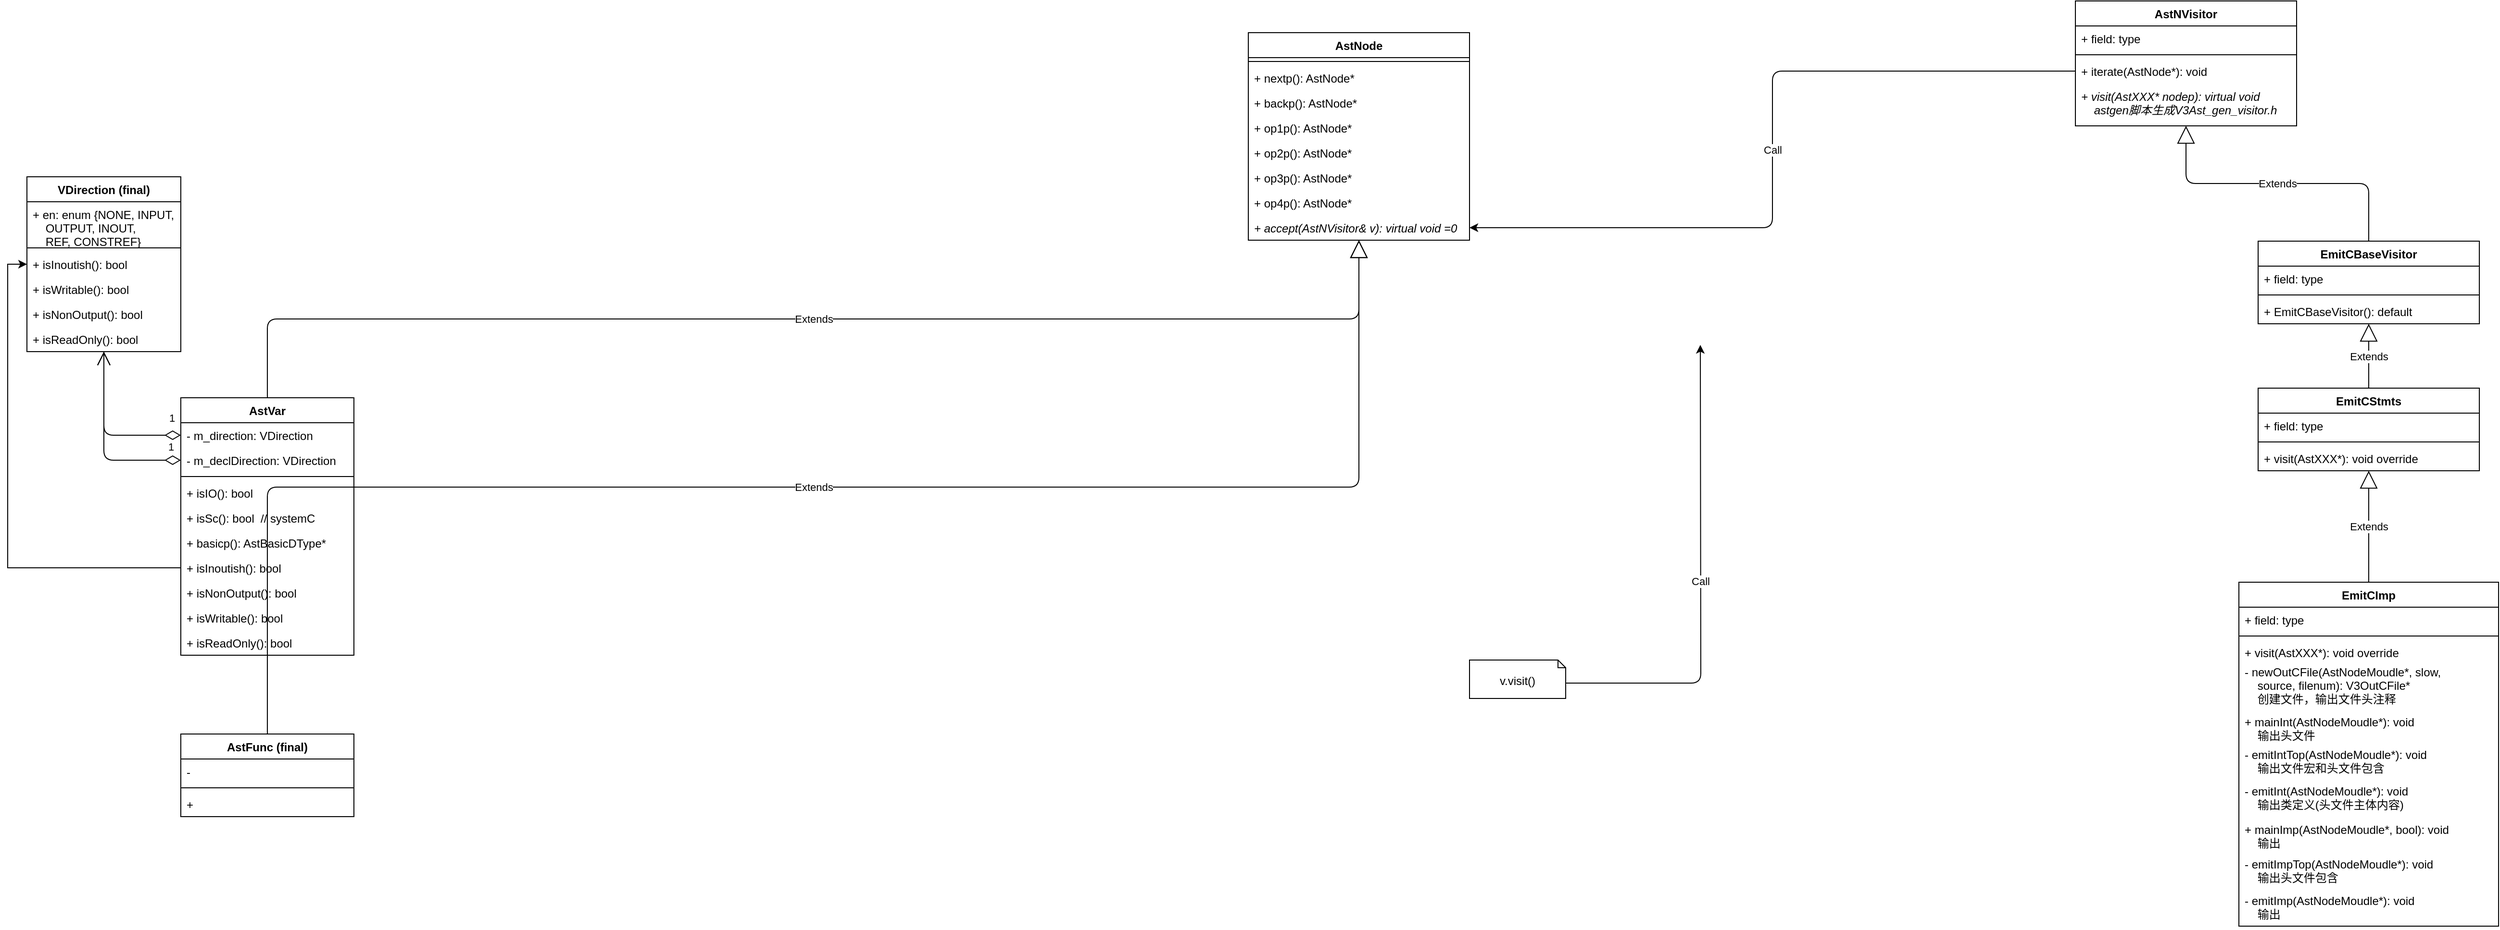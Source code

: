 <mxfile version="14.6.13" type="github">
  <diagram id="R67lWWcYIzcq2cBP-e32" name="第 1 页">
    <mxGraphModel dx="4973" dy="896" grid="1" gridSize="10" guides="1" tooltips="1" connect="1" arrows="1" fold="1" page="1" pageScale="1" pageWidth="3300" pageHeight="4681" math="0" shadow="0">
      <root>
        <mxCell id="0" />
        <mxCell id="1" parent="0" />
        <mxCell id="S7l5mnK8BEALIM2VFgE4-25" value="AstNode" style="swimlane;fontStyle=1;align=center;verticalAlign=top;childLayout=stackLayout;horizontal=1;startSize=26;horizontalStack=0;resizeParent=1;resizeParentMax=0;resizeLast=0;collapsible=1;marginBottom=0;" vertex="1" parent="1">
          <mxGeometry x="1290" y="360" width="230" height="216" as="geometry" />
        </mxCell>
        <mxCell id="S7l5mnK8BEALIM2VFgE4-26" value="" style="line;strokeWidth=1;fillColor=none;align=left;verticalAlign=middle;spacingTop=-1;spacingLeft=3;spacingRight=3;rotatable=0;labelPosition=right;points=[];portConstraint=eastwest;" vertex="1" parent="S7l5mnK8BEALIM2VFgE4-25">
          <mxGeometry y="26" width="230" height="8" as="geometry" />
        </mxCell>
        <mxCell id="S7l5mnK8BEALIM2VFgE4-27" value="+ nextp(): AstNode*" style="text;strokeColor=none;fillColor=none;align=left;verticalAlign=top;spacingLeft=4;spacingRight=4;overflow=hidden;rotatable=0;points=[[0,0.5],[1,0.5]];portConstraint=eastwest;" vertex="1" parent="S7l5mnK8BEALIM2VFgE4-25">
          <mxGeometry y="34" width="230" height="26" as="geometry" />
        </mxCell>
        <mxCell id="S7l5mnK8BEALIM2VFgE4-28" value="+ backp(): AstNode*" style="text;strokeColor=none;fillColor=none;align=left;verticalAlign=top;spacingLeft=4;spacingRight=4;overflow=hidden;rotatable=0;points=[[0,0.5],[1,0.5]];portConstraint=eastwest;" vertex="1" parent="S7l5mnK8BEALIM2VFgE4-25">
          <mxGeometry y="60" width="230" height="26" as="geometry" />
        </mxCell>
        <mxCell id="S7l5mnK8BEALIM2VFgE4-29" value="+ op1p(): AstNode*" style="text;strokeColor=none;fillColor=none;align=left;verticalAlign=top;spacingLeft=4;spacingRight=4;overflow=hidden;rotatable=0;points=[[0,0.5],[1,0.5]];portConstraint=eastwest;" vertex="1" parent="S7l5mnK8BEALIM2VFgE4-25">
          <mxGeometry y="86" width="230" height="26" as="geometry" />
        </mxCell>
        <mxCell id="S7l5mnK8BEALIM2VFgE4-30" value="+ op2p(): AstNode*" style="text;strokeColor=none;fillColor=none;align=left;verticalAlign=top;spacingLeft=4;spacingRight=4;overflow=hidden;rotatable=0;points=[[0,0.5],[1,0.5]];portConstraint=eastwest;" vertex="1" parent="S7l5mnK8BEALIM2VFgE4-25">
          <mxGeometry y="112" width="230" height="26" as="geometry" />
        </mxCell>
        <mxCell id="S7l5mnK8BEALIM2VFgE4-31" value="+ op3p(): AstNode*" style="text;strokeColor=none;fillColor=none;align=left;verticalAlign=top;spacingLeft=4;spacingRight=4;overflow=hidden;rotatable=0;points=[[0,0.5],[1,0.5]];portConstraint=eastwest;" vertex="1" parent="S7l5mnK8BEALIM2VFgE4-25">
          <mxGeometry y="138" width="230" height="26" as="geometry" />
        </mxCell>
        <mxCell id="S7l5mnK8BEALIM2VFgE4-32" value="+ op4p(): AstNode*" style="text;strokeColor=none;fillColor=none;align=left;verticalAlign=top;spacingLeft=4;spacingRight=4;overflow=hidden;rotatable=0;points=[[0,0.5],[1,0.5]];portConstraint=eastwest;" vertex="1" parent="S7l5mnK8BEALIM2VFgE4-25">
          <mxGeometry y="164" width="230" height="26" as="geometry" />
        </mxCell>
        <mxCell id="S7l5mnK8BEALIM2VFgE4-33" value="+ accept(AstNVisitor&amp; v): virtual void =0" style="text;strokeColor=none;fillColor=none;align=left;verticalAlign=top;spacingLeft=4;spacingRight=4;overflow=hidden;rotatable=0;points=[[0,0.5],[1,0.5]];portConstraint=eastwest;fontStyle=2" vertex="1" parent="S7l5mnK8BEALIM2VFgE4-25">
          <mxGeometry y="190" width="230" height="26" as="geometry" />
        </mxCell>
        <mxCell id="S7l5mnK8BEALIM2VFgE4-34" value="AstNVisitor" style="swimlane;fontStyle=1;align=center;verticalAlign=top;childLayout=stackLayout;horizontal=1;startSize=26;horizontalStack=0;resizeParent=1;resizeParentMax=0;resizeLast=0;collapsible=1;marginBottom=0;" vertex="1" parent="1">
          <mxGeometry x="2150" y="327" width="230" height="130" as="geometry" />
        </mxCell>
        <mxCell id="S7l5mnK8BEALIM2VFgE4-35" value="+ field: type" style="text;strokeColor=none;fillColor=none;align=left;verticalAlign=top;spacingLeft=4;spacingRight=4;overflow=hidden;rotatable=0;points=[[0,0.5],[1,0.5]];portConstraint=eastwest;" vertex="1" parent="S7l5mnK8BEALIM2VFgE4-34">
          <mxGeometry y="26" width="230" height="26" as="geometry" />
        </mxCell>
        <mxCell id="S7l5mnK8BEALIM2VFgE4-36" value="" style="line;strokeWidth=1;fillColor=none;align=left;verticalAlign=middle;spacingTop=-1;spacingLeft=3;spacingRight=3;rotatable=0;labelPosition=right;points=[];portConstraint=eastwest;" vertex="1" parent="S7l5mnK8BEALIM2VFgE4-34">
          <mxGeometry y="52" width="230" height="8" as="geometry" />
        </mxCell>
        <mxCell id="S7l5mnK8BEALIM2VFgE4-37" value="+ iterate(AstNode*): void" style="text;strokeColor=none;fillColor=none;align=left;verticalAlign=top;spacingLeft=4;spacingRight=4;overflow=hidden;rotatable=0;points=[[0,0.5],[1,0.5]];portConstraint=eastwest;" vertex="1" parent="S7l5mnK8BEALIM2VFgE4-34">
          <mxGeometry y="60" width="230" height="26" as="geometry" />
        </mxCell>
        <mxCell id="S7l5mnK8BEALIM2VFgE4-38" value="+ visit(AstXXX* nodep): virtual void&#xa;    astgen脚本生成V3Ast_gen_visitor.h" style="text;strokeColor=none;fillColor=none;align=left;verticalAlign=top;spacingLeft=4;spacingRight=4;overflow=hidden;rotatable=0;points=[[0,0.5],[1,0.5]];portConstraint=eastwest;fontStyle=2" vertex="1" parent="S7l5mnK8BEALIM2VFgE4-34">
          <mxGeometry y="86" width="230" height="44" as="geometry" />
        </mxCell>
        <mxCell id="S7l5mnK8BEALIM2VFgE4-39" value="Call" style="endArrow=classic;html=1;edgeStyle=orthogonalEdgeStyle;" edge="1" parent="1" source="S7l5mnK8BEALIM2VFgE4-37" target="S7l5mnK8BEALIM2VFgE4-33">
          <mxGeometry width="50" height="50" relative="1" as="geometry">
            <mxPoint x="2180" y="943" as="sourcePoint" />
            <mxPoint x="1820" y="890" as="targetPoint" />
          </mxGeometry>
        </mxCell>
        <mxCell id="S7l5mnK8BEALIM2VFgE4-40" value="Call" style="endArrow=classic;html=1;edgeStyle=orthogonalEdgeStyle;exitX=0;exitY=0;exitDx=100;exitDy=24;exitPerimeter=0;" edge="1" parent="1" source="S7l5mnK8BEALIM2VFgE4-41">
          <mxGeometry width="50" height="50" relative="1" as="geometry">
            <mxPoint x="1225" y="869" as="sourcePoint" />
            <mxPoint x="1760" y="685" as="targetPoint" />
          </mxGeometry>
        </mxCell>
        <mxCell id="S7l5mnK8BEALIM2VFgE4-41" value="v.visit()" style="shape=note2;boundedLbl=1;whiteSpace=wrap;html=1;size=8;verticalAlign=top;align=center;" vertex="1" parent="1">
          <mxGeometry x="1520" y="1013" width="100" height="40" as="geometry" />
        </mxCell>
        <mxCell id="S7l5mnK8BEALIM2VFgE4-42" value="EmitCBaseVisitor" style="swimlane;fontStyle=1;align=center;verticalAlign=top;childLayout=stackLayout;horizontal=1;startSize=26;horizontalStack=0;resizeParent=1;resizeParentMax=0;resizeLast=0;collapsible=1;marginBottom=0;" vertex="1" parent="1">
          <mxGeometry x="2340" y="577" width="230" height="86" as="geometry" />
        </mxCell>
        <mxCell id="S7l5mnK8BEALIM2VFgE4-43" value="+ field: type" style="text;strokeColor=none;fillColor=none;align=left;verticalAlign=top;spacingLeft=4;spacingRight=4;overflow=hidden;rotatable=0;points=[[0,0.5],[1,0.5]];portConstraint=eastwest;" vertex="1" parent="S7l5mnK8BEALIM2VFgE4-42">
          <mxGeometry y="26" width="230" height="26" as="geometry" />
        </mxCell>
        <mxCell id="S7l5mnK8BEALIM2VFgE4-44" value="" style="line;strokeWidth=1;fillColor=none;align=left;verticalAlign=middle;spacingTop=-1;spacingLeft=3;spacingRight=3;rotatable=0;labelPosition=right;points=[];portConstraint=eastwest;" vertex="1" parent="S7l5mnK8BEALIM2VFgE4-42">
          <mxGeometry y="52" width="230" height="8" as="geometry" />
        </mxCell>
        <mxCell id="S7l5mnK8BEALIM2VFgE4-45" value="+ EmitCBaseVisitor(): default " style="text;strokeColor=none;fillColor=none;align=left;verticalAlign=top;spacingLeft=4;spacingRight=4;overflow=hidden;rotatable=0;points=[[0,0.5],[1,0.5]];portConstraint=eastwest;" vertex="1" parent="S7l5mnK8BEALIM2VFgE4-42">
          <mxGeometry y="60" width="230" height="26" as="geometry" />
        </mxCell>
        <mxCell id="S7l5mnK8BEALIM2VFgE4-46" value="Extends" style="endArrow=block;endSize=16;endFill=0;html=1;exitX=0.5;exitY=0;exitDx=0;exitDy=0;edgeStyle=orthogonalEdgeStyle;" edge="1" parent="1" source="S7l5mnK8BEALIM2VFgE4-42" target="S7l5mnK8BEALIM2VFgE4-34">
          <mxGeometry width="160" relative="1" as="geometry">
            <mxPoint x="2065" y="910" as="sourcePoint" />
            <mxPoint x="2275" y="790" as="targetPoint" />
          </mxGeometry>
        </mxCell>
        <mxCell id="S7l5mnK8BEALIM2VFgE4-47" value="EmitCStmts" style="swimlane;fontStyle=1;align=center;verticalAlign=top;childLayout=stackLayout;horizontal=1;startSize=26;horizontalStack=0;resizeParent=1;resizeParentMax=0;resizeLast=0;collapsible=1;marginBottom=0;" vertex="1" parent="1">
          <mxGeometry x="2340" y="730" width="230" height="86" as="geometry" />
        </mxCell>
        <mxCell id="S7l5mnK8BEALIM2VFgE4-48" value="+ field: type" style="text;strokeColor=none;fillColor=none;align=left;verticalAlign=top;spacingLeft=4;spacingRight=4;overflow=hidden;rotatable=0;points=[[0,0.5],[1,0.5]];portConstraint=eastwest;" vertex="1" parent="S7l5mnK8BEALIM2VFgE4-47">
          <mxGeometry y="26" width="230" height="26" as="geometry" />
        </mxCell>
        <mxCell id="S7l5mnK8BEALIM2VFgE4-49" value="" style="line;strokeWidth=1;fillColor=none;align=left;verticalAlign=middle;spacingTop=-1;spacingLeft=3;spacingRight=3;rotatable=0;labelPosition=right;points=[];portConstraint=eastwest;" vertex="1" parent="S7l5mnK8BEALIM2VFgE4-47">
          <mxGeometry y="52" width="230" height="8" as="geometry" />
        </mxCell>
        <mxCell id="S7l5mnK8BEALIM2VFgE4-50" value="+ visit(AstXXX*): void override " style="text;strokeColor=none;fillColor=none;align=left;verticalAlign=top;spacingLeft=4;spacingRight=4;overflow=hidden;rotatable=0;points=[[0,0.5],[1,0.5]];portConstraint=eastwest;" vertex="1" parent="S7l5mnK8BEALIM2VFgE4-47">
          <mxGeometry y="60" width="230" height="26" as="geometry" />
        </mxCell>
        <mxCell id="S7l5mnK8BEALIM2VFgE4-51" value="Extends" style="endArrow=block;endSize=16;endFill=0;html=1;exitX=0.5;exitY=0;exitDx=0;exitDy=0;edgeStyle=orthogonalEdgeStyle;" edge="1" parent="1" source="S7l5mnK8BEALIM2VFgE4-47" target="S7l5mnK8BEALIM2VFgE4-42">
          <mxGeometry width="160" relative="1" as="geometry">
            <mxPoint x="2465" y="910" as="sourcePoint" />
            <mxPoint x="2275" y="790" as="targetPoint" />
          </mxGeometry>
        </mxCell>
        <mxCell id="S7l5mnK8BEALIM2VFgE4-52" value="EmitCImp" style="swimlane;fontStyle=1;align=center;verticalAlign=top;childLayout=stackLayout;horizontal=1;startSize=26;horizontalStack=0;resizeParent=1;resizeParentMax=0;resizeLast=0;collapsible=1;marginBottom=0;" vertex="1" parent="1">
          <mxGeometry x="2320" y="932" width="270" height="358" as="geometry" />
        </mxCell>
        <mxCell id="S7l5mnK8BEALIM2VFgE4-53" value="+ field: type" style="text;strokeColor=none;fillColor=none;align=left;verticalAlign=top;spacingLeft=4;spacingRight=4;overflow=hidden;rotatable=0;points=[[0,0.5],[1,0.5]];portConstraint=eastwest;" vertex="1" parent="S7l5mnK8BEALIM2VFgE4-52">
          <mxGeometry y="26" width="270" height="26" as="geometry" />
        </mxCell>
        <mxCell id="S7l5mnK8BEALIM2VFgE4-54" value="" style="line;strokeWidth=1;fillColor=none;align=left;verticalAlign=middle;spacingTop=-1;spacingLeft=3;spacingRight=3;rotatable=0;labelPosition=right;points=[];portConstraint=eastwest;" vertex="1" parent="S7l5mnK8BEALIM2VFgE4-52">
          <mxGeometry y="52" width="270" height="8" as="geometry" />
        </mxCell>
        <mxCell id="S7l5mnK8BEALIM2VFgE4-55" value="+ visit(AstXXX*): void override " style="text;strokeColor=none;fillColor=none;align=left;verticalAlign=top;spacingLeft=4;spacingRight=4;overflow=hidden;rotatable=0;points=[[0,0.5],[1,0.5]];portConstraint=eastwest;" vertex="1" parent="S7l5mnK8BEALIM2VFgE4-52">
          <mxGeometry y="60" width="270" height="20" as="geometry" />
        </mxCell>
        <mxCell id="S7l5mnK8BEALIM2VFgE4-56" value="- newOutCFile(AstNodeMoudle*, slow, &#xa;    source, filenum): V3OutCFile*&#xa;    创建文件，输出文件头注释" style="text;strokeColor=none;fillColor=none;align=left;verticalAlign=top;spacingLeft=4;spacingRight=4;overflow=hidden;rotatable=0;points=[[0,0.5],[1,0.5]];portConstraint=eastwest;" vertex="1" parent="S7l5mnK8BEALIM2VFgE4-52">
          <mxGeometry y="80" width="270" height="52" as="geometry" />
        </mxCell>
        <mxCell id="S7l5mnK8BEALIM2VFgE4-57" value="+ mainInt(AstNodeMoudle*): void&#xa;    输出头文件" style="text;strokeColor=none;fillColor=none;align=left;verticalAlign=top;spacingLeft=4;spacingRight=4;overflow=hidden;rotatable=0;points=[[0,0.5],[1,0.5]];portConstraint=eastwest;" vertex="1" parent="S7l5mnK8BEALIM2VFgE4-52">
          <mxGeometry y="132" width="270" height="34" as="geometry" />
        </mxCell>
        <mxCell id="S7l5mnK8BEALIM2VFgE4-58" value="- emitIntTop(AstNodeMoudle*): void&#xa;    输出文件宏和头文件包含" style="text;strokeColor=none;fillColor=none;align=left;verticalAlign=top;spacingLeft=4;spacingRight=4;overflow=hidden;rotatable=0;points=[[0,0.5],[1,0.5]];portConstraint=eastwest;" vertex="1" parent="S7l5mnK8BEALIM2VFgE4-52">
          <mxGeometry y="166" width="270" height="38" as="geometry" />
        </mxCell>
        <mxCell id="S7l5mnK8BEALIM2VFgE4-59" value="- emitInt(AstNodeMoudle*): void&#xa;    输出类定义(头文件主体内容)" style="text;strokeColor=none;fillColor=none;align=left;verticalAlign=top;spacingLeft=4;spacingRight=4;overflow=hidden;rotatable=0;points=[[0,0.5],[1,0.5]];portConstraint=eastwest;" vertex="1" parent="S7l5mnK8BEALIM2VFgE4-52">
          <mxGeometry y="204" width="270" height="40" as="geometry" />
        </mxCell>
        <mxCell id="S7l5mnK8BEALIM2VFgE4-60" value="+ mainImp(AstNodeMoudle*, bool): void&#xa;    输出" style="text;strokeColor=none;fillColor=none;align=left;verticalAlign=top;spacingLeft=4;spacingRight=4;overflow=hidden;rotatable=0;points=[[0,0.5],[1,0.5]];portConstraint=eastwest;" vertex="1" parent="S7l5mnK8BEALIM2VFgE4-52">
          <mxGeometry y="244" width="270" height="36" as="geometry" />
        </mxCell>
        <mxCell id="S7l5mnK8BEALIM2VFgE4-61" value="- emitImpTop(AstNodeMoudle*): void&#xa;    输出头文件包含" style="text;strokeColor=none;fillColor=none;align=left;verticalAlign=top;spacingLeft=4;spacingRight=4;overflow=hidden;rotatable=0;points=[[0,0.5],[1,0.5]];portConstraint=eastwest;" vertex="1" parent="S7l5mnK8BEALIM2VFgE4-52">
          <mxGeometry y="280" width="270" height="38" as="geometry" />
        </mxCell>
        <mxCell id="S7l5mnK8BEALIM2VFgE4-62" value="- emitImp(AstNodeMoudle*): void&#xa;    输出" style="text;strokeColor=none;fillColor=none;align=left;verticalAlign=top;spacingLeft=4;spacingRight=4;overflow=hidden;rotatable=0;points=[[0,0.5],[1,0.5]];portConstraint=eastwest;" vertex="1" parent="S7l5mnK8BEALIM2VFgE4-52">
          <mxGeometry y="318" width="270" height="40" as="geometry" />
        </mxCell>
        <mxCell id="S7l5mnK8BEALIM2VFgE4-63" value="Extends" style="endArrow=block;endSize=16;endFill=0;html=1;exitX=0.5;exitY=0;exitDx=0;exitDy=0;edgeStyle=orthogonalEdgeStyle;" edge="1" parent="1" source="S7l5mnK8BEALIM2VFgE4-52" target="S7l5mnK8BEALIM2VFgE4-47">
          <mxGeometry width="160" relative="1" as="geometry">
            <mxPoint x="2465" y="1063" as="sourcePoint" />
            <mxPoint x="2465" y="996" as="targetPoint" />
          </mxGeometry>
        </mxCell>
        <mxCell id="S7l5mnK8BEALIM2VFgE4-64" value="AstVar" style="swimlane;fontStyle=1;align=center;verticalAlign=top;childLayout=stackLayout;horizontal=1;startSize=26;horizontalStack=0;resizeParent=1;resizeParentMax=0;resizeLast=0;collapsible=1;marginBottom=0;" vertex="1" parent="1">
          <mxGeometry x="180" y="740" width="180" height="268" as="geometry" />
        </mxCell>
        <mxCell id="S7l5mnK8BEALIM2VFgE4-65" value="- m_direction: VDirection" style="text;strokeColor=none;fillColor=none;align=left;verticalAlign=top;spacingLeft=4;spacingRight=4;overflow=hidden;rotatable=0;points=[[0,0.5],[1,0.5]];portConstraint=eastwest;" vertex="1" parent="S7l5mnK8BEALIM2VFgE4-64">
          <mxGeometry y="26" width="180" height="26" as="geometry" />
        </mxCell>
        <mxCell id="S7l5mnK8BEALIM2VFgE4-66" value="- m_declDirection: VDirection" style="text;strokeColor=none;fillColor=none;align=left;verticalAlign=top;spacingLeft=4;spacingRight=4;overflow=hidden;rotatable=0;points=[[0,0.5],[1,0.5]];portConstraint=eastwest;" vertex="1" parent="S7l5mnK8BEALIM2VFgE4-64">
          <mxGeometry y="52" width="180" height="26" as="geometry" />
        </mxCell>
        <mxCell id="S7l5mnK8BEALIM2VFgE4-67" value="" style="line;strokeWidth=1;fillColor=none;align=left;verticalAlign=middle;spacingTop=-1;spacingLeft=3;spacingRight=3;rotatable=0;labelPosition=right;points=[];portConstraint=eastwest;" vertex="1" parent="S7l5mnK8BEALIM2VFgE4-64">
          <mxGeometry y="78" width="180" height="8" as="geometry" />
        </mxCell>
        <mxCell id="S7l5mnK8BEALIM2VFgE4-68" value="+ isIO(): bool" style="text;strokeColor=none;fillColor=none;align=left;verticalAlign=top;spacingLeft=4;spacingRight=4;overflow=hidden;rotatable=0;points=[[0,0.5],[1,0.5]];portConstraint=eastwest;" vertex="1" parent="S7l5mnK8BEALIM2VFgE4-64">
          <mxGeometry y="86" width="180" height="26" as="geometry" />
        </mxCell>
        <mxCell id="S7l5mnK8BEALIM2VFgE4-69" value="+ isSc(): bool  // systemC" style="text;strokeColor=none;fillColor=none;align=left;verticalAlign=top;spacingLeft=4;spacingRight=4;overflow=hidden;rotatable=0;points=[[0,0.5],[1,0.5]];portConstraint=eastwest;" vertex="1" parent="S7l5mnK8BEALIM2VFgE4-64">
          <mxGeometry y="112" width="180" height="26" as="geometry" />
        </mxCell>
        <mxCell id="S7l5mnK8BEALIM2VFgE4-70" value="+ basicp(): AstBasicDType*" style="text;strokeColor=none;fillColor=none;align=left;verticalAlign=top;spacingLeft=4;spacingRight=4;overflow=hidden;rotatable=0;points=[[0,0.5],[1,0.5]];portConstraint=eastwest;" vertex="1" parent="S7l5mnK8BEALIM2VFgE4-64">
          <mxGeometry y="138" width="180" height="26" as="geometry" />
        </mxCell>
        <mxCell id="S7l5mnK8BEALIM2VFgE4-71" value="+ isInoutish(): bool" style="text;strokeColor=none;fillColor=none;align=left;verticalAlign=top;spacingLeft=4;spacingRight=4;overflow=hidden;rotatable=0;points=[[0,0.5],[1,0.5]];portConstraint=eastwest;" vertex="1" parent="S7l5mnK8BEALIM2VFgE4-64">
          <mxGeometry y="164" width="180" height="26" as="geometry" />
        </mxCell>
        <mxCell id="S7l5mnK8BEALIM2VFgE4-72" value="+ isNonOutput(): bool" style="text;strokeColor=none;fillColor=none;align=left;verticalAlign=top;spacingLeft=4;spacingRight=4;overflow=hidden;rotatable=0;points=[[0,0.5],[1,0.5]];portConstraint=eastwest;" vertex="1" parent="S7l5mnK8BEALIM2VFgE4-64">
          <mxGeometry y="190" width="180" height="26" as="geometry" />
        </mxCell>
        <mxCell id="S7l5mnK8BEALIM2VFgE4-73" value="+ isWritable(): bool" style="text;strokeColor=none;fillColor=none;align=left;verticalAlign=top;spacingLeft=4;spacingRight=4;overflow=hidden;rotatable=0;points=[[0,0.5],[1,0.5]];portConstraint=eastwest;" vertex="1" parent="S7l5mnK8BEALIM2VFgE4-64">
          <mxGeometry y="216" width="180" height="26" as="geometry" />
        </mxCell>
        <mxCell id="S7l5mnK8BEALIM2VFgE4-74" value="+ isReadOnly(): bool" style="text;strokeColor=none;fillColor=none;align=left;verticalAlign=top;spacingLeft=4;spacingRight=4;overflow=hidden;rotatable=0;points=[[0,0.5],[1,0.5]];portConstraint=eastwest;" vertex="1" parent="S7l5mnK8BEALIM2VFgE4-64">
          <mxGeometry y="242" width="180" height="26" as="geometry" />
        </mxCell>
        <mxCell id="S7l5mnK8BEALIM2VFgE4-75" value="Extends" style="endArrow=block;endSize=16;endFill=0;html=1;edgeStyle=orthogonalEdgeStyle;exitX=0.5;exitY=0;exitDx=0;exitDy=0;" edge="1" parent="1" source="S7l5mnK8BEALIM2VFgE4-64" target="S7l5mnK8BEALIM2VFgE4-25">
          <mxGeometry width="160" relative="1" as="geometry">
            <mxPoint x="630" y="750" as="sourcePoint" />
            <mxPoint x="1415" y="586" as="targetPoint" />
          </mxGeometry>
        </mxCell>
        <mxCell id="S7l5mnK8BEALIM2VFgE4-76" value="VDirection (final)" style="swimlane;fontStyle=1;align=center;verticalAlign=top;childLayout=stackLayout;horizontal=1;startSize=26;horizontalStack=0;resizeParent=1;resizeParentMax=0;resizeLast=0;collapsible=1;marginBottom=0;" vertex="1" parent="1">
          <mxGeometry x="20" y="510" width="160" height="182" as="geometry" />
        </mxCell>
        <mxCell id="S7l5mnK8BEALIM2VFgE4-77" value="+ en: enum {NONE, INPUT, &#xa;    OUTPUT, INOUT, &#xa;    REF, CONSTREF}" style="text;strokeColor=none;fillColor=none;align=left;verticalAlign=top;spacingLeft=4;spacingRight=4;overflow=hidden;rotatable=0;points=[[0,0.5],[1,0.5]];portConstraint=eastwest;" vertex="1" parent="S7l5mnK8BEALIM2VFgE4-76">
          <mxGeometry y="26" width="160" height="44" as="geometry" />
        </mxCell>
        <mxCell id="S7l5mnK8BEALIM2VFgE4-78" value="" style="line;strokeWidth=1;fillColor=none;align=left;verticalAlign=middle;spacingTop=-1;spacingLeft=3;spacingRight=3;rotatable=0;labelPosition=right;points=[];portConstraint=eastwest;" vertex="1" parent="S7l5mnK8BEALIM2VFgE4-76">
          <mxGeometry y="70" width="160" height="8" as="geometry" />
        </mxCell>
        <mxCell id="S7l5mnK8BEALIM2VFgE4-79" value="+ isInoutish(): bool" style="text;strokeColor=none;fillColor=none;align=left;verticalAlign=top;spacingLeft=4;spacingRight=4;overflow=hidden;rotatable=0;points=[[0,0.5],[1,0.5]];portConstraint=eastwest;" vertex="1" parent="S7l5mnK8BEALIM2VFgE4-76">
          <mxGeometry y="78" width="160" height="26" as="geometry" />
        </mxCell>
        <mxCell id="S7l5mnK8BEALIM2VFgE4-80" value="+ isWritable(): bool" style="text;strokeColor=none;fillColor=none;align=left;verticalAlign=top;spacingLeft=4;spacingRight=4;overflow=hidden;rotatable=0;points=[[0,0.5],[1,0.5]];portConstraint=eastwest;" vertex="1" parent="S7l5mnK8BEALIM2VFgE4-76">
          <mxGeometry y="104" width="160" height="26" as="geometry" />
        </mxCell>
        <mxCell id="S7l5mnK8BEALIM2VFgE4-81" value="+ isNonOutput(): bool" style="text;strokeColor=none;fillColor=none;align=left;verticalAlign=top;spacingLeft=4;spacingRight=4;overflow=hidden;rotatable=0;points=[[0,0.5],[1,0.5]];portConstraint=eastwest;" vertex="1" parent="S7l5mnK8BEALIM2VFgE4-76">
          <mxGeometry y="130" width="160" height="26" as="geometry" />
        </mxCell>
        <mxCell id="S7l5mnK8BEALIM2VFgE4-82" value="+ isReadOnly(): bool" style="text;strokeColor=none;fillColor=none;align=left;verticalAlign=top;spacingLeft=4;spacingRight=4;overflow=hidden;rotatable=0;points=[[0,0.5],[1,0.5]];portConstraint=eastwest;" vertex="1" parent="S7l5mnK8BEALIM2VFgE4-76">
          <mxGeometry y="156" width="160" height="26" as="geometry" />
        </mxCell>
        <mxCell id="S7l5mnK8BEALIM2VFgE4-83" value="1" style="endArrow=open;html=1;endSize=12;startArrow=diamondThin;startSize=14;startFill=0;edgeStyle=orthogonalEdgeStyle;align=left;verticalAlign=bottom;entryX=0.5;entryY=1;entryDx=0;entryDy=0;" edge="1" parent="1" source="S7l5mnK8BEALIM2VFgE4-65" target="S7l5mnK8BEALIM2VFgE4-76">
          <mxGeometry x="-0.824" y="-9" relative="1" as="geometry">
            <mxPoint x="40" y="969" as="sourcePoint" />
            <mxPoint x="270" y="940" as="targetPoint" />
            <mxPoint as="offset" />
          </mxGeometry>
        </mxCell>
        <mxCell id="S7l5mnK8BEALIM2VFgE4-84" value="1" style="endArrow=open;html=1;endSize=12;startArrow=diamondThin;startSize=14;startFill=0;edgeStyle=orthogonalEdgeStyle;align=left;verticalAlign=bottom;" edge="1" parent="1" source="S7l5mnK8BEALIM2VFgE4-66" target="S7l5mnK8BEALIM2VFgE4-76">
          <mxGeometry x="-0.842" y="-5" relative="1" as="geometry">
            <mxPoint x="190" y="789.034" as="sourcePoint" />
            <mxPoint x="100.32" y="639.324" as="targetPoint" />
            <mxPoint as="offset" />
          </mxGeometry>
        </mxCell>
        <mxCell id="S7l5mnK8BEALIM2VFgE4-85" style="edgeStyle=orthogonalEdgeStyle;rounded=0;orthogonalLoop=1;jettySize=auto;html=1;entryX=0;entryY=0.5;entryDx=0;entryDy=0;" edge="1" parent="1" source="S7l5mnK8BEALIM2VFgE4-71" target="S7l5mnK8BEALIM2VFgE4-79">
          <mxGeometry relative="1" as="geometry" />
        </mxCell>
        <mxCell id="S7l5mnK8BEALIM2VFgE4-86" value="AstFunc (final)" style="swimlane;fontStyle=1;align=center;verticalAlign=top;childLayout=stackLayout;horizontal=1;startSize=26;horizontalStack=0;resizeParent=1;resizeParentMax=0;resizeLast=0;collapsible=1;marginBottom=0;" vertex="1" parent="1">
          <mxGeometry x="180" y="1090" width="180" height="86" as="geometry" />
        </mxCell>
        <mxCell id="S7l5mnK8BEALIM2VFgE4-87" value="- " style="text;strokeColor=none;fillColor=none;align=left;verticalAlign=top;spacingLeft=4;spacingRight=4;overflow=hidden;rotatable=0;points=[[0,0.5],[1,0.5]];portConstraint=eastwest;" vertex="1" parent="S7l5mnK8BEALIM2VFgE4-86">
          <mxGeometry y="26" width="180" height="26" as="geometry" />
        </mxCell>
        <mxCell id="S7l5mnK8BEALIM2VFgE4-88" value="" style="line;strokeWidth=1;fillColor=none;align=left;verticalAlign=middle;spacingTop=-1;spacingLeft=3;spacingRight=3;rotatable=0;labelPosition=right;points=[];portConstraint=eastwest;" vertex="1" parent="S7l5mnK8BEALIM2VFgE4-86">
          <mxGeometry y="52" width="180" height="8" as="geometry" />
        </mxCell>
        <mxCell id="S7l5mnK8BEALIM2VFgE4-89" value="+ " style="text;strokeColor=none;fillColor=none;align=left;verticalAlign=top;spacingLeft=4;spacingRight=4;overflow=hidden;rotatable=0;points=[[0,0.5],[1,0.5]];portConstraint=eastwest;" vertex="1" parent="S7l5mnK8BEALIM2VFgE4-86">
          <mxGeometry y="60" width="180" height="26" as="geometry" />
        </mxCell>
        <mxCell id="S7l5mnK8BEALIM2VFgE4-90" value="Extends" style="endArrow=block;endSize=16;endFill=0;html=1;edgeStyle=orthogonalEdgeStyle;exitX=0.5;exitY=0;exitDx=0;exitDy=0;" edge="1" parent="1" source="S7l5mnK8BEALIM2VFgE4-86" target="S7l5mnK8BEALIM2VFgE4-25">
          <mxGeometry width="160" relative="1" as="geometry">
            <mxPoint x="280" y="750" as="sourcePoint" />
            <mxPoint x="1415" y="586" as="targetPoint" />
          </mxGeometry>
        </mxCell>
      </root>
    </mxGraphModel>
  </diagram>
</mxfile>
